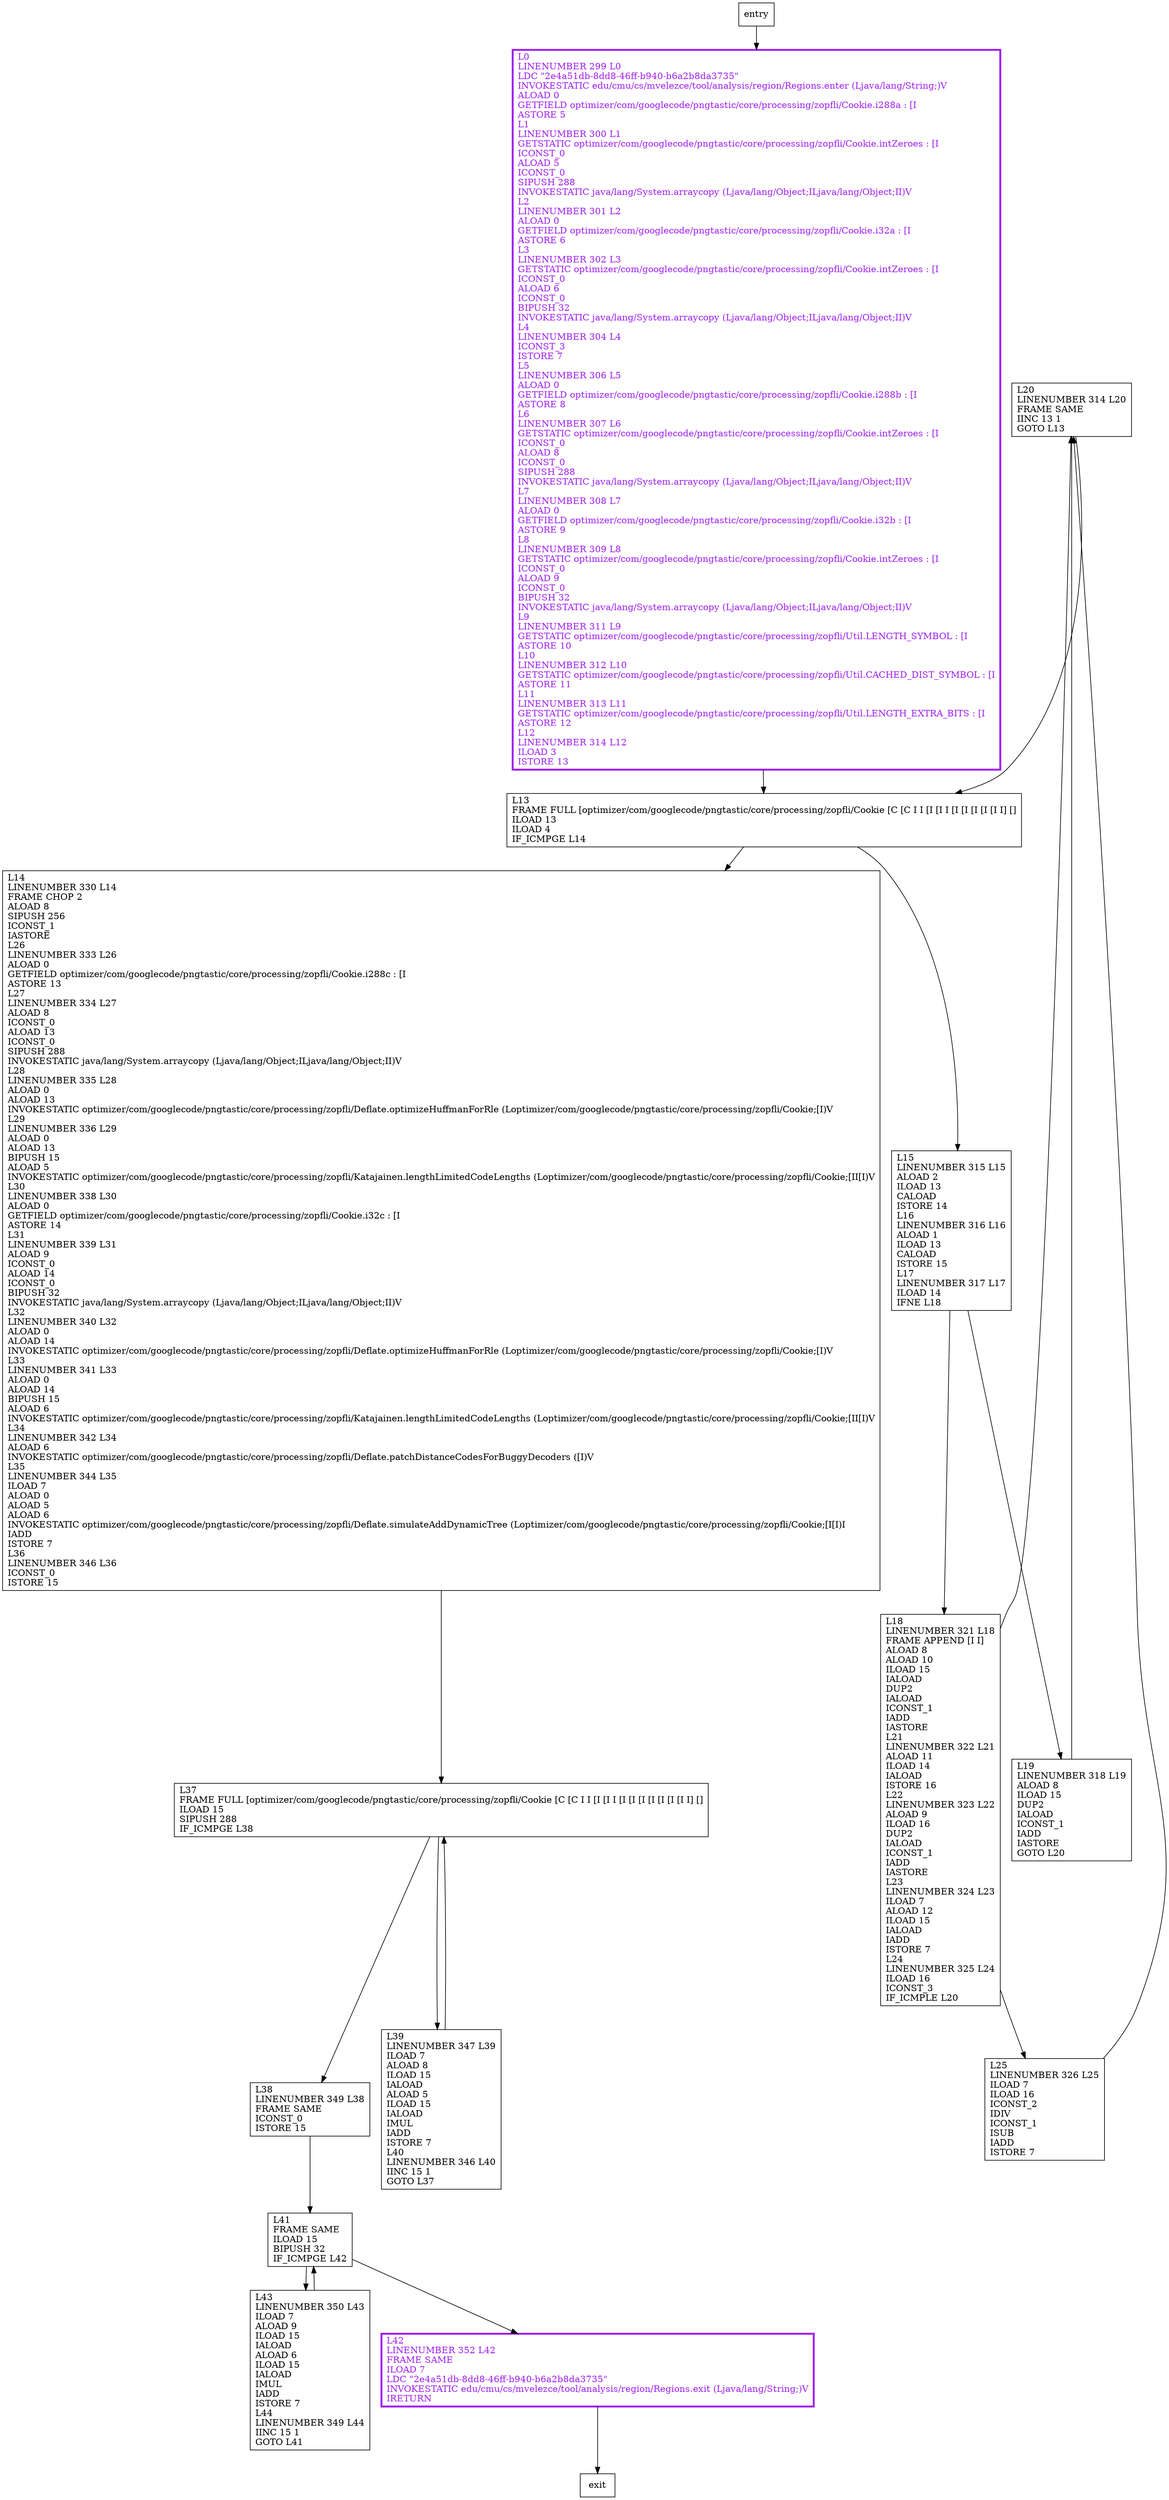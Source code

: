 digraph calculateBlockSize {
node [shape=record];
1620187937 [label="L20\lLINENUMBER 314 L20\lFRAME SAME\lIINC 13 1\lGOTO L13\l"];
1050149826 [label="L14\lLINENUMBER 330 L14\lFRAME CHOP 2\lALOAD 8\lSIPUSH 256\lICONST_1\lIASTORE\lL26\lLINENUMBER 333 L26\lALOAD 0\lGETFIELD optimizer/com/googlecode/pngtastic/core/processing/zopfli/Cookie.i288c : [I\lASTORE 13\lL27\lLINENUMBER 334 L27\lALOAD 8\lICONST_0\lALOAD 13\lICONST_0\lSIPUSH 288\lINVOKESTATIC java/lang/System.arraycopy (Ljava/lang/Object;ILjava/lang/Object;II)V\lL28\lLINENUMBER 335 L28\lALOAD 0\lALOAD 13\lINVOKESTATIC optimizer/com/googlecode/pngtastic/core/processing/zopfli/Deflate.optimizeHuffmanForRle (Loptimizer/com/googlecode/pngtastic/core/processing/zopfli/Cookie;[I)V\lL29\lLINENUMBER 336 L29\lALOAD 0\lALOAD 13\lBIPUSH 15\lALOAD 5\lINVOKESTATIC optimizer/com/googlecode/pngtastic/core/processing/zopfli/Katajainen.lengthLimitedCodeLengths (Loptimizer/com/googlecode/pngtastic/core/processing/zopfli/Cookie;[II[I)V\lL30\lLINENUMBER 338 L30\lALOAD 0\lGETFIELD optimizer/com/googlecode/pngtastic/core/processing/zopfli/Cookie.i32c : [I\lASTORE 14\lL31\lLINENUMBER 339 L31\lALOAD 9\lICONST_0\lALOAD 14\lICONST_0\lBIPUSH 32\lINVOKESTATIC java/lang/System.arraycopy (Ljava/lang/Object;ILjava/lang/Object;II)V\lL32\lLINENUMBER 340 L32\lALOAD 0\lALOAD 14\lINVOKESTATIC optimizer/com/googlecode/pngtastic/core/processing/zopfli/Deflate.optimizeHuffmanForRle (Loptimizer/com/googlecode/pngtastic/core/processing/zopfli/Cookie;[I)V\lL33\lLINENUMBER 341 L33\lALOAD 0\lALOAD 14\lBIPUSH 15\lALOAD 6\lINVOKESTATIC optimizer/com/googlecode/pngtastic/core/processing/zopfli/Katajainen.lengthLimitedCodeLengths (Loptimizer/com/googlecode/pngtastic/core/processing/zopfli/Cookie;[II[I)V\lL34\lLINENUMBER 342 L34\lALOAD 6\lINVOKESTATIC optimizer/com/googlecode/pngtastic/core/processing/zopfli/Deflate.patchDistanceCodesForBuggyDecoders ([I)V\lL35\lLINENUMBER 344 L35\lILOAD 7\lALOAD 0\lALOAD 5\lALOAD 6\lINVOKESTATIC optimizer/com/googlecode/pngtastic/core/processing/zopfli/Deflate.simulateAddDynamicTree (Loptimizer/com/googlecode/pngtastic/core/processing/zopfli/Cookie;[I[I)I\lIADD\lISTORE 7\lL36\lLINENUMBER 346 L36\lICONST_0\lISTORE 15\l"];
2000410491 [label="L39\lLINENUMBER 347 L39\lILOAD 7\lALOAD 8\lILOAD 15\lIALOAD\lALOAD 5\lILOAD 15\lIALOAD\lIMUL\lIADD\lISTORE 7\lL40\lLINENUMBER 346 L40\lIINC 15 1\lGOTO L37\l"];
198374825 [label="L25\lLINENUMBER 326 L25\lILOAD 7\lILOAD 16\lICONST_2\lIDIV\lICONST_1\lISUB\lIADD\lISTORE 7\l"];
1204178174 [label="L41\lFRAME SAME\lILOAD 15\lBIPUSH 32\lIF_ICMPGE L42\l"];
385784873 [label="L0\lLINENUMBER 299 L0\lLDC \"2e4a51db-8dd8-46ff-b940-b6a2b8da3735\"\lINVOKESTATIC edu/cmu/cs/mvelezce/tool/analysis/region/Regions.enter (Ljava/lang/String;)V\lALOAD 0\lGETFIELD optimizer/com/googlecode/pngtastic/core/processing/zopfli/Cookie.i288a : [I\lASTORE 5\lL1\lLINENUMBER 300 L1\lGETSTATIC optimizer/com/googlecode/pngtastic/core/processing/zopfli/Cookie.intZeroes : [I\lICONST_0\lALOAD 5\lICONST_0\lSIPUSH 288\lINVOKESTATIC java/lang/System.arraycopy (Ljava/lang/Object;ILjava/lang/Object;II)V\lL2\lLINENUMBER 301 L2\lALOAD 0\lGETFIELD optimizer/com/googlecode/pngtastic/core/processing/zopfli/Cookie.i32a : [I\lASTORE 6\lL3\lLINENUMBER 302 L3\lGETSTATIC optimizer/com/googlecode/pngtastic/core/processing/zopfli/Cookie.intZeroes : [I\lICONST_0\lALOAD 6\lICONST_0\lBIPUSH 32\lINVOKESTATIC java/lang/System.arraycopy (Ljava/lang/Object;ILjava/lang/Object;II)V\lL4\lLINENUMBER 304 L4\lICONST_3\lISTORE 7\lL5\lLINENUMBER 306 L5\lALOAD 0\lGETFIELD optimizer/com/googlecode/pngtastic/core/processing/zopfli/Cookie.i288b : [I\lASTORE 8\lL6\lLINENUMBER 307 L6\lGETSTATIC optimizer/com/googlecode/pngtastic/core/processing/zopfli/Cookie.intZeroes : [I\lICONST_0\lALOAD 8\lICONST_0\lSIPUSH 288\lINVOKESTATIC java/lang/System.arraycopy (Ljava/lang/Object;ILjava/lang/Object;II)V\lL7\lLINENUMBER 308 L7\lALOAD 0\lGETFIELD optimizer/com/googlecode/pngtastic/core/processing/zopfli/Cookie.i32b : [I\lASTORE 9\lL8\lLINENUMBER 309 L8\lGETSTATIC optimizer/com/googlecode/pngtastic/core/processing/zopfli/Cookie.intZeroes : [I\lICONST_0\lALOAD 9\lICONST_0\lBIPUSH 32\lINVOKESTATIC java/lang/System.arraycopy (Ljava/lang/Object;ILjava/lang/Object;II)V\lL9\lLINENUMBER 311 L9\lGETSTATIC optimizer/com/googlecode/pngtastic/core/processing/zopfli/Util.LENGTH_SYMBOL : [I\lASTORE 10\lL10\lLINENUMBER 312 L10\lGETSTATIC optimizer/com/googlecode/pngtastic/core/processing/zopfli/Util.CACHED_DIST_SYMBOL : [I\lASTORE 11\lL11\lLINENUMBER 313 L11\lGETSTATIC optimizer/com/googlecode/pngtastic/core/processing/zopfli/Util.LENGTH_EXTRA_BITS : [I\lASTORE 12\lL12\lLINENUMBER 314 L12\lILOAD 3\lISTORE 13\l"];
125865913 [label="L38\lLINENUMBER 349 L38\lFRAME SAME\lICONST_0\lISTORE 15\l"];
1296654536 [label="L13\lFRAME FULL [optimizer/com/googlecode/pngtastic/core/processing/zopfli/Cookie [C [C I I [I [I I [I [I [I [I [I I] []\lILOAD 13\lILOAD 4\lIF_ICMPGE L14\l"];
2090289474 [label="L18\lLINENUMBER 321 L18\lFRAME APPEND [I I]\lALOAD 8\lALOAD 10\lILOAD 15\lIALOAD\lDUP2\lIALOAD\lICONST_1\lIADD\lIASTORE\lL21\lLINENUMBER 322 L21\lALOAD 11\lILOAD 14\lIALOAD\lISTORE 16\lL22\lLINENUMBER 323 L22\lALOAD 9\lILOAD 16\lDUP2\lIALOAD\lICONST_1\lIADD\lIASTORE\lL23\lLINENUMBER 324 L23\lILOAD 7\lALOAD 12\lILOAD 15\lIALOAD\lIADD\lISTORE 7\lL24\lLINENUMBER 325 L24\lILOAD 16\lICONST_3\lIF_ICMPLE L20\l"];
1800932232 [label="L37\lFRAME FULL [optimizer/com/googlecode/pngtastic/core/processing/zopfli/Cookie [C [C I I [I [I I [I [I [I [I [I [I [I I] []\lILOAD 15\lSIPUSH 288\lIF_ICMPGE L38\l"];
1852821063 [label="L43\lLINENUMBER 350 L43\lILOAD 7\lALOAD 9\lILOAD 15\lIALOAD\lALOAD 6\lILOAD 15\lIALOAD\lIMUL\lIADD\lISTORE 7\lL44\lLINENUMBER 349 L44\lIINC 15 1\lGOTO L41\l"];
518692141 [label="L19\lLINENUMBER 318 L19\lALOAD 8\lILOAD 15\lDUP2\lIALOAD\lICONST_1\lIADD\lIASTORE\lGOTO L20\l"];
1160106451 [label="L15\lLINENUMBER 315 L15\lALOAD 2\lILOAD 13\lCALOAD\lISTORE 14\lL16\lLINENUMBER 316 L16\lALOAD 1\lILOAD 13\lCALOAD\lISTORE 15\lL17\lLINENUMBER 317 L17\lILOAD 14\lIFNE L18\l"];
1838250251 [label="L42\lLINENUMBER 352 L42\lFRAME SAME\lILOAD 7\lLDC \"2e4a51db-8dd8-46ff-b940-b6a2b8da3735\"\lINVOKESTATIC edu/cmu/cs/mvelezce/tool/analysis/region/Regions.exit (Ljava/lang/String;)V\lIRETURN\l"];
entry;
exit;
1620187937 -> 1296654536;
1050149826 -> 1800932232;
2000410491 -> 1800932232;
198374825 -> 1620187937;
1204178174 -> 1852821063;
1204178174 -> 1838250251;
385784873 -> 1296654536;
125865913 -> 1204178174;
1296654536 -> 1050149826;
1296654536 -> 1160106451;
2090289474 -> 1620187937;
2090289474 -> 198374825;
entry -> 385784873;
1800932232 -> 2000410491;
1800932232 -> 125865913;
1852821063 -> 1204178174;
518692141 -> 1620187937;
1160106451 -> 518692141;
1160106451 -> 2090289474;
1838250251 -> exit;
385784873[fontcolor="purple", penwidth=3, color="purple"];
1838250251[fontcolor="purple", penwidth=3, color="purple"];
}

